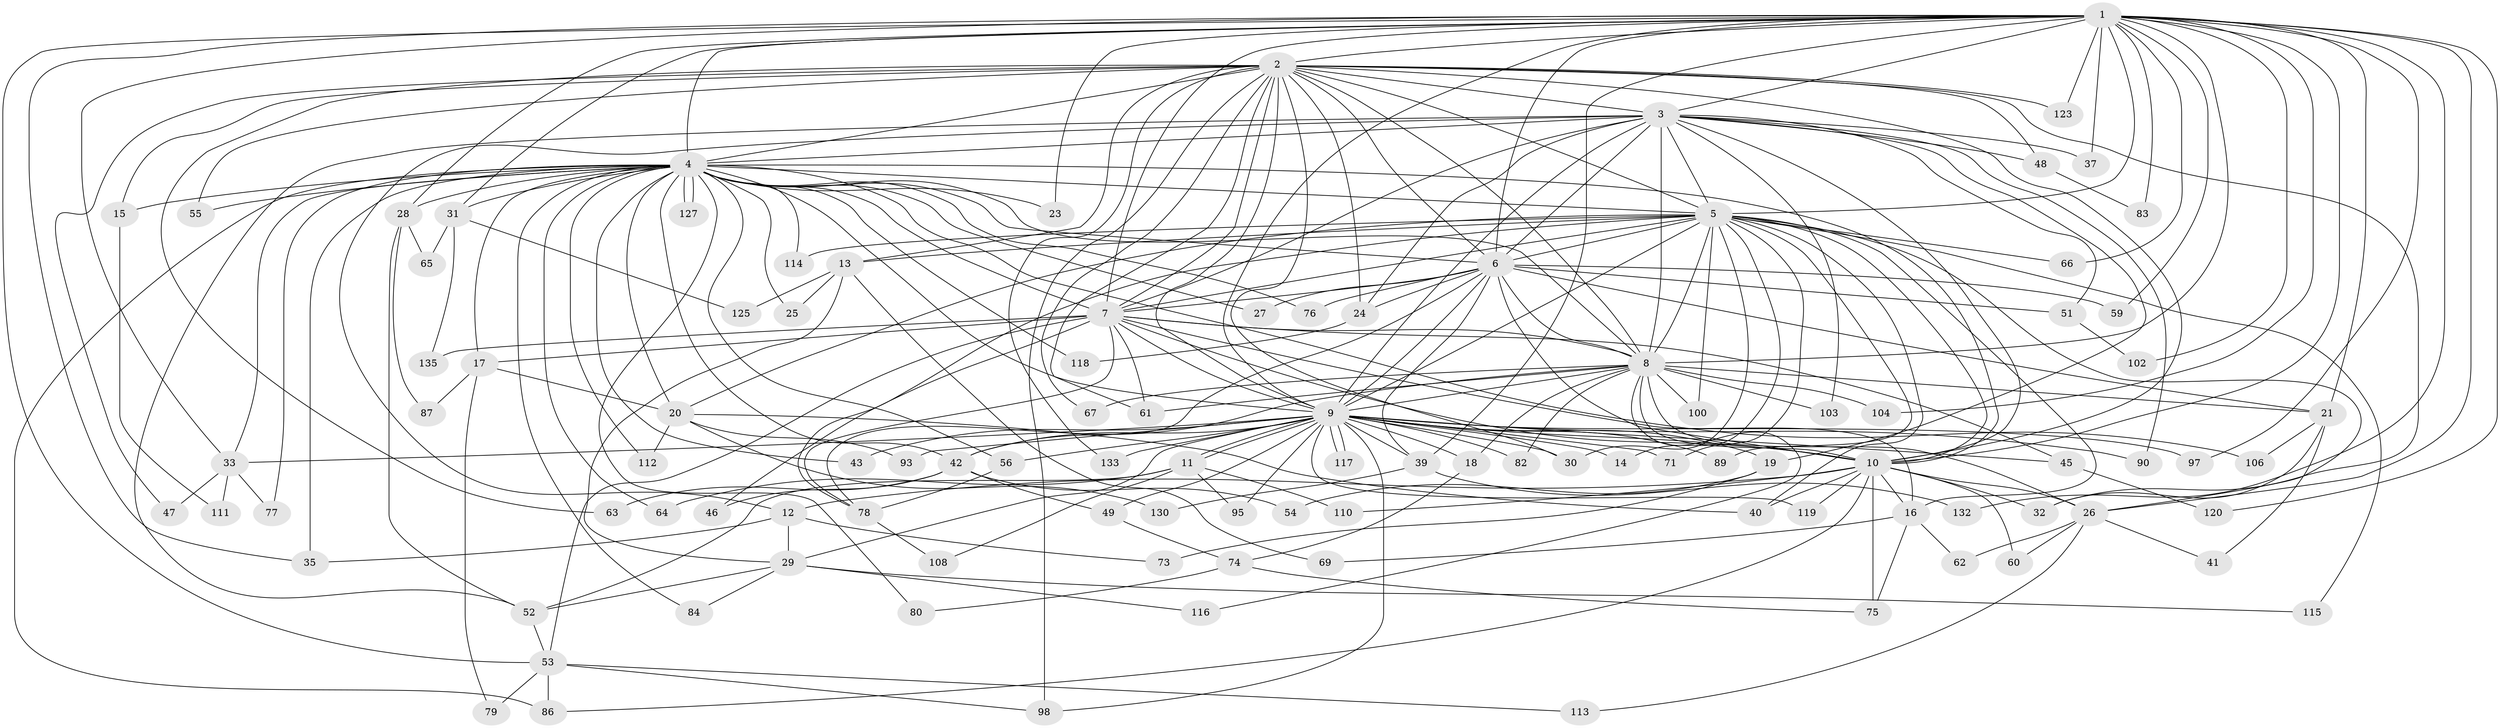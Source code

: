 // original degree distribution, {26: 0.007407407407407408, 23: 0.014814814814814815, 17: 0.022222222222222223, 38: 0.007407407407407408, 21: 0.007407407407407408, 37: 0.007407407407407408, 19: 0.007407407407407408, 7: 0.022222222222222223, 5: 0.05925925925925926, 6: 0.044444444444444446, 2: 0.6148148148148148, 3: 0.14074074074074075, 4: 0.02962962962962963, 8: 0.014814814814814815}
// Generated by graph-tools (version 1.1) at 2025/11/02/27/25 16:11:00]
// undirected, 104 vertices, 256 edges
graph export_dot {
graph [start="1"]
  node [color=gray90,style=filled];
  1 [super="+34"];
  2 [super="+91"];
  3 [super="+36"];
  4 [super="+88"];
  5 [super="+109"];
  6 [super="+107"];
  7 [super="+81"];
  8 [super="+50"];
  9 [super="+122"];
  10 [super="+128"];
  11 [super="+99"];
  12;
  13;
  14;
  15 [super="+44"];
  16 [super="+121"];
  17;
  18;
  19;
  20 [super="+22"];
  21 [super="+70"];
  23;
  24 [super="+58"];
  25;
  26 [super="+85"];
  27;
  28;
  29 [super="+38"];
  30;
  31;
  32 [super="+101"];
  33 [super="+126"];
  35 [super="+131"];
  37;
  39 [super="+72"];
  40 [super="+92"];
  41;
  42 [super="+134"];
  43;
  45;
  46;
  47;
  48;
  49;
  51 [super="+94"];
  52 [super="+57"];
  53;
  54;
  55;
  56;
  59;
  60;
  61 [super="+68"];
  62;
  63;
  64;
  65;
  66;
  67;
  69;
  71;
  73;
  74;
  75 [super="+96"];
  76;
  77;
  78;
  79;
  80;
  82;
  83;
  84;
  86 [super="+105"];
  87 [super="+129"];
  89;
  90;
  93;
  95;
  97;
  98 [super="+124"];
  100;
  102;
  103;
  104;
  106;
  108;
  110;
  111;
  112;
  113;
  114;
  115;
  116;
  117;
  118;
  119;
  120;
  123;
  125;
  127;
  130;
  132;
  133;
  135;
  1 -- 2;
  1 -- 3;
  1 -- 4;
  1 -- 5;
  1 -- 6;
  1 -- 7;
  1 -- 8 [weight=2];
  1 -- 9;
  1 -- 10;
  1 -- 21;
  1 -- 23;
  1 -- 26;
  1 -- 28;
  1 -- 31;
  1 -- 33;
  1 -- 37;
  1 -- 39;
  1 -- 53;
  1 -- 66;
  1 -- 97;
  1 -- 102;
  1 -- 104;
  1 -- 120;
  1 -- 123;
  1 -- 132;
  1 -- 83;
  1 -- 35;
  1 -- 59;
  2 -- 3;
  2 -- 4;
  2 -- 5;
  2 -- 6;
  2 -- 7;
  2 -- 8;
  2 -- 9;
  2 -- 10;
  2 -- 13;
  2 -- 15;
  2 -- 24;
  2 -- 47;
  2 -- 48;
  2 -- 55;
  2 -- 61;
  2 -- 63;
  2 -- 67;
  2 -- 98;
  2 -- 123;
  2 -- 133;
  2 -- 30;
  2 -- 32;
  3 -- 4;
  3 -- 5;
  3 -- 6;
  3 -- 7;
  3 -- 8;
  3 -- 9 [weight=2];
  3 -- 10;
  3 -- 12;
  3 -- 19;
  3 -- 24 [weight=2];
  3 -- 51 [weight=2];
  3 -- 103;
  3 -- 52;
  3 -- 48;
  3 -- 37;
  3 -- 90;
  4 -- 5;
  4 -- 6;
  4 -- 7;
  4 -- 8;
  4 -- 9;
  4 -- 10;
  4 -- 15 [weight=2];
  4 -- 17;
  4 -- 20;
  4 -- 23;
  4 -- 25;
  4 -- 27;
  4 -- 28;
  4 -- 31;
  4 -- 35;
  4 -- 42;
  4 -- 43;
  4 -- 55;
  4 -- 56;
  4 -- 64;
  4 -- 76;
  4 -- 77;
  4 -- 80;
  4 -- 84;
  4 -- 86;
  4 -- 106;
  4 -- 112;
  4 -- 114;
  4 -- 118;
  4 -- 127;
  4 -- 127;
  4 -- 33;
  5 -- 6;
  5 -- 7;
  5 -- 8;
  5 -- 9;
  5 -- 10;
  5 -- 13;
  5 -- 14;
  5 -- 26;
  5 -- 30;
  5 -- 66;
  5 -- 71;
  5 -- 89;
  5 -- 100;
  5 -- 114;
  5 -- 115;
  5 -- 16;
  5 -- 78;
  5 -- 40;
  5 -- 20;
  6 -- 7;
  6 -- 8;
  6 -- 9;
  6 -- 10;
  6 -- 27;
  6 -- 51;
  6 -- 59;
  6 -- 76;
  6 -- 78;
  6 -- 21;
  6 -- 24;
  6 -- 39;
  7 -- 8;
  7 -- 9;
  7 -- 10;
  7 -- 16;
  7 -- 17;
  7 -- 45;
  7 -- 46;
  7 -- 78;
  7 -- 135;
  7 -- 53;
  7 -- 61;
  8 -- 9;
  8 -- 10;
  8 -- 18;
  8 -- 21;
  8 -- 61;
  8 -- 67;
  8 -- 82;
  8 -- 100;
  8 -- 103;
  8 -- 104;
  8 -- 116;
  8 -- 42;
  8 -- 26;
  9 -- 10;
  9 -- 11;
  9 -- 11;
  9 -- 14;
  9 -- 18;
  9 -- 19;
  9 -- 29;
  9 -- 30;
  9 -- 33;
  9 -- 39;
  9 -- 42 [weight=2];
  9 -- 43;
  9 -- 45;
  9 -- 49;
  9 -- 56;
  9 -- 71;
  9 -- 82;
  9 -- 89;
  9 -- 90;
  9 -- 93;
  9 -- 95;
  9 -- 97;
  9 -- 98;
  9 -- 117;
  9 -- 117;
  9 -- 119;
  9 -- 133;
  10 -- 12;
  10 -- 16;
  10 -- 32;
  10 -- 40;
  10 -- 60;
  10 -- 75;
  10 -- 110;
  10 -- 119;
  10 -- 86;
  10 -- 26;
  11 -- 64;
  11 -- 95;
  11 -- 108;
  11 -- 110;
  11 -- 52;
  12 -- 73;
  12 -- 35;
  12 -- 29;
  13 -- 25;
  13 -- 29;
  13 -- 69;
  13 -- 125;
  15 -- 111;
  16 -- 62;
  16 -- 69;
  16 -- 75;
  17 -- 20;
  17 -- 79;
  17 -- 87;
  18 -- 74;
  19 -- 54;
  19 -- 73;
  20 -- 40;
  20 -- 93;
  20 -- 130;
  20 -- 112;
  21 -- 32;
  21 -- 41;
  21 -- 106;
  24 -- 118;
  26 -- 41;
  26 -- 60;
  26 -- 62;
  26 -- 113;
  28 -- 52;
  28 -- 65;
  28 -- 87;
  29 -- 52;
  29 -- 84;
  29 -- 115;
  29 -- 116;
  31 -- 65;
  31 -- 125;
  31 -- 135;
  33 -- 47;
  33 -- 77;
  33 -- 111;
  39 -- 130;
  39 -- 132;
  42 -- 46;
  42 -- 49;
  42 -- 54;
  42 -- 63;
  45 -- 120;
  48 -- 83;
  49 -- 74;
  51 -- 102;
  52 -- 53;
  53 -- 79;
  53 -- 86;
  53 -- 113;
  53 -- 98;
  56 -- 78;
  74 -- 80;
  74 -- 75;
  78 -- 108;
}
